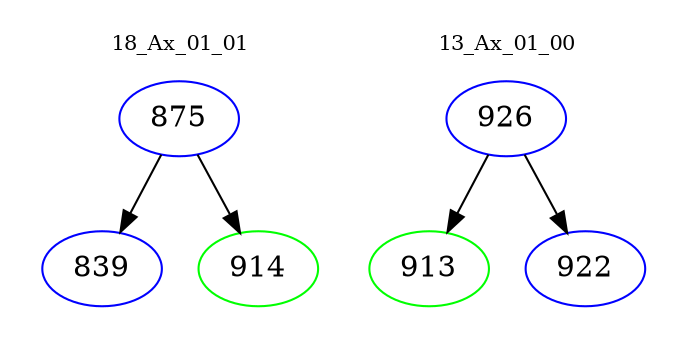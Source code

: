 digraph{
subgraph cluster_0 {
color = white
label = "18_Ax_01_01";
fontsize=10;
T0_875 [label="875", color="blue"]
T0_875 -> T0_839 [color="black"]
T0_839 [label="839", color="blue"]
T0_875 -> T0_914 [color="black"]
T0_914 [label="914", color="green"]
}
subgraph cluster_1 {
color = white
label = "13_Ax_01_00";
fontsize=10;
T1_926 [label="926", color="blue"]
T1_926 -> T1_913 [color="black"]
T1_913 [label="913", color="green"]
T1_926 -> T1_922 [color="black"]
T1_922 [label="922", color="blue"]
}
}
